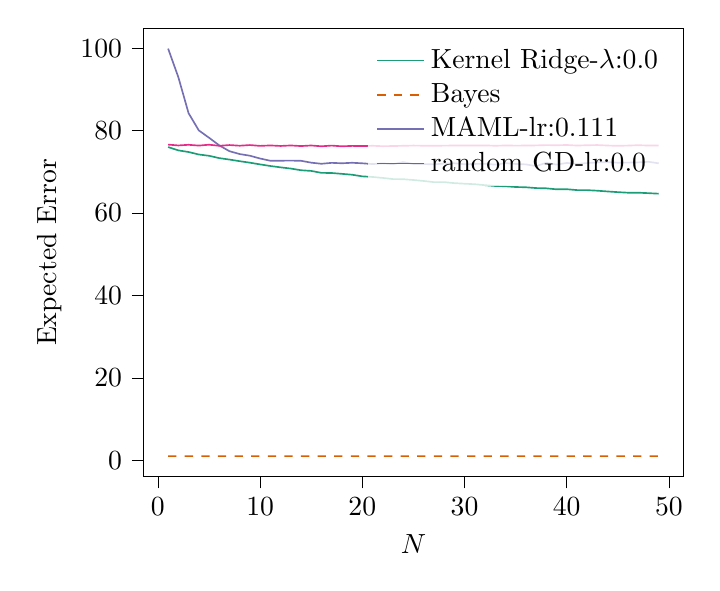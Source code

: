 % This file was created with tikzplotlib v0.10.1.
\begin{tikzpicture}

\definecolor{chocolate217952}{RGB}{217,95,2}
\definecolor{darkcyan27158119}{RGB}{27,158,119}
\definecolor{darkgray176}{RGB}{176,176,176}
\definecolor{deeppink23141138}{RGB}{231,41,138}
\definecolor{lightslategray117112179}{RGB}{117,112,179}

\begin{axis}[
legend cell align={left},
legend style={fill opacity=0.8, draw opacity=1, text opacity=1, draw=none},
tick align=outside,
tick pos=left,
x grid style={darkgray176},
xlabel={\(\displaystyle N\)},
xmin=-1.4, xmax=51.4,
xtick style={color=black},
y grid style={darkgray176},
ylabel={Expected Error},
ymin=-3.95, ymax=104.846,
ytick style={color=black}
]
\addplot [semithick, darkcyan27158119]
table {%
1 76.003
2 75.2
3 74.808
4 74.203
5 73.892
6 73.323
7 72.974
8 72.58
9 72.216
10 71.801
11 71.411
12 71.084
13 70.793
14 70.383
15 70.218
16 69.747
17 69.712
18 69.507
19 69.293
20 68.898
21 68.749
22 68.517
23 68.235
24 68.205
25 68.013
26 67.779
27 67.497
28 67.5
29 67.253
30 67.116
31 66.989
32 66.756
33 66.563
34 66.493
35 66.312
36 66.249
37 66.057
38 65.993
39 65.755
40 65.777
41 65.564
42 65.547
43 65.416
44 65.23
45 65.066
46 64.927
47 64.93
48 64.818
49 64.691
};
\addlegendentry{Kernel Ridge-$\lambda$:0.0}
\addplot [semithick, chocolate217952, dashed]
table {%
1 0.999
2 0.998
3 1.0
4 1.001
5 1.0
6 0.997
7 0.998
8 0.998
9 0.999
10 1.0
11 0.997
12 0.998
13 0.998
14 0.995
15 1.0
16 1.0
17 1.0
18 1.0
19 0.998
20 0.999
21 0.999
22 1.0
23 1.0
24 1.002
25 1.0
26 0.999
27 1.003
28 0.998
29 1.001
30 1.0
31 1.002
32 1.001
33 0.999
34 0.998
35 1.001
36 0.998
37 0.998
38 0.999
39 1.0
40 1.001
41 1.0
42 1.0
43 0.999
44 1.001
45 1.002
46 0.998
47 0.999
48 0.998
49 0.998
};
\addlegendentry{Bayes}
\addplot [semithick, lightslategray117112179]
table {%
1 99.901
2 92.96
3 84.232
4 80.056
5 78.274
6 76.419
7 75.002
8 74.312
9 73.907
10 73.227
11 72.682
12 72.697
13 72.718
14 72.677
15 72.22
16 71.949
17 72.175
18 72.073
19 72.195
20 72.066
21 71.88
22 72.046
23 71.852
24 72.348
25 71.891
26 71.883
27 71.806
28 72.003
29 72.068
30 71.836
31 71.911
32 71.959
33 71.735
34 72.1
35 71.908
36 71.801
37 71.382
38 72.188
39 71.752
40 72.154
41 71.922
42 72.123
43 72.275
44 72.349
45 72.206
46 72.228
47 72.285
48 72.431
49 72.062
};
\addlegendentry{MAML-lr:0.111}
\addplot [semithick, deeppink23141138]
table {%
1 76.598
2 76.399
3 76.556
4 76.363
5 76.579
6 76.314
7 76.495
8 76.335
9 76.492
10 76.295
11 76.4
12 76.276
13 76.395
14 76.253
15 76.39
16 76.193
17 76.366
18 76.188
19 76.289
20 76.251
21 76.315
22 76.219
23 76.258
24 76.313
25 76.37
26 76.333
27 76.318
28 76.352
29 76.385
30 76.383
31 76.377
32 76.406
33 76.324
34 76.39
35 76.357
36 76.375
37 76.41
38 76.478
39 76.448
40 76.51
41 76.374
42 76.452
43 76.495
44 76.375
45 76.304
46 76.37
47 76.457
48 76.374
49 76.377
};
\addlegendentry{random GD-lr:0.0}
\end{axis}

\end{tikzpicture}

